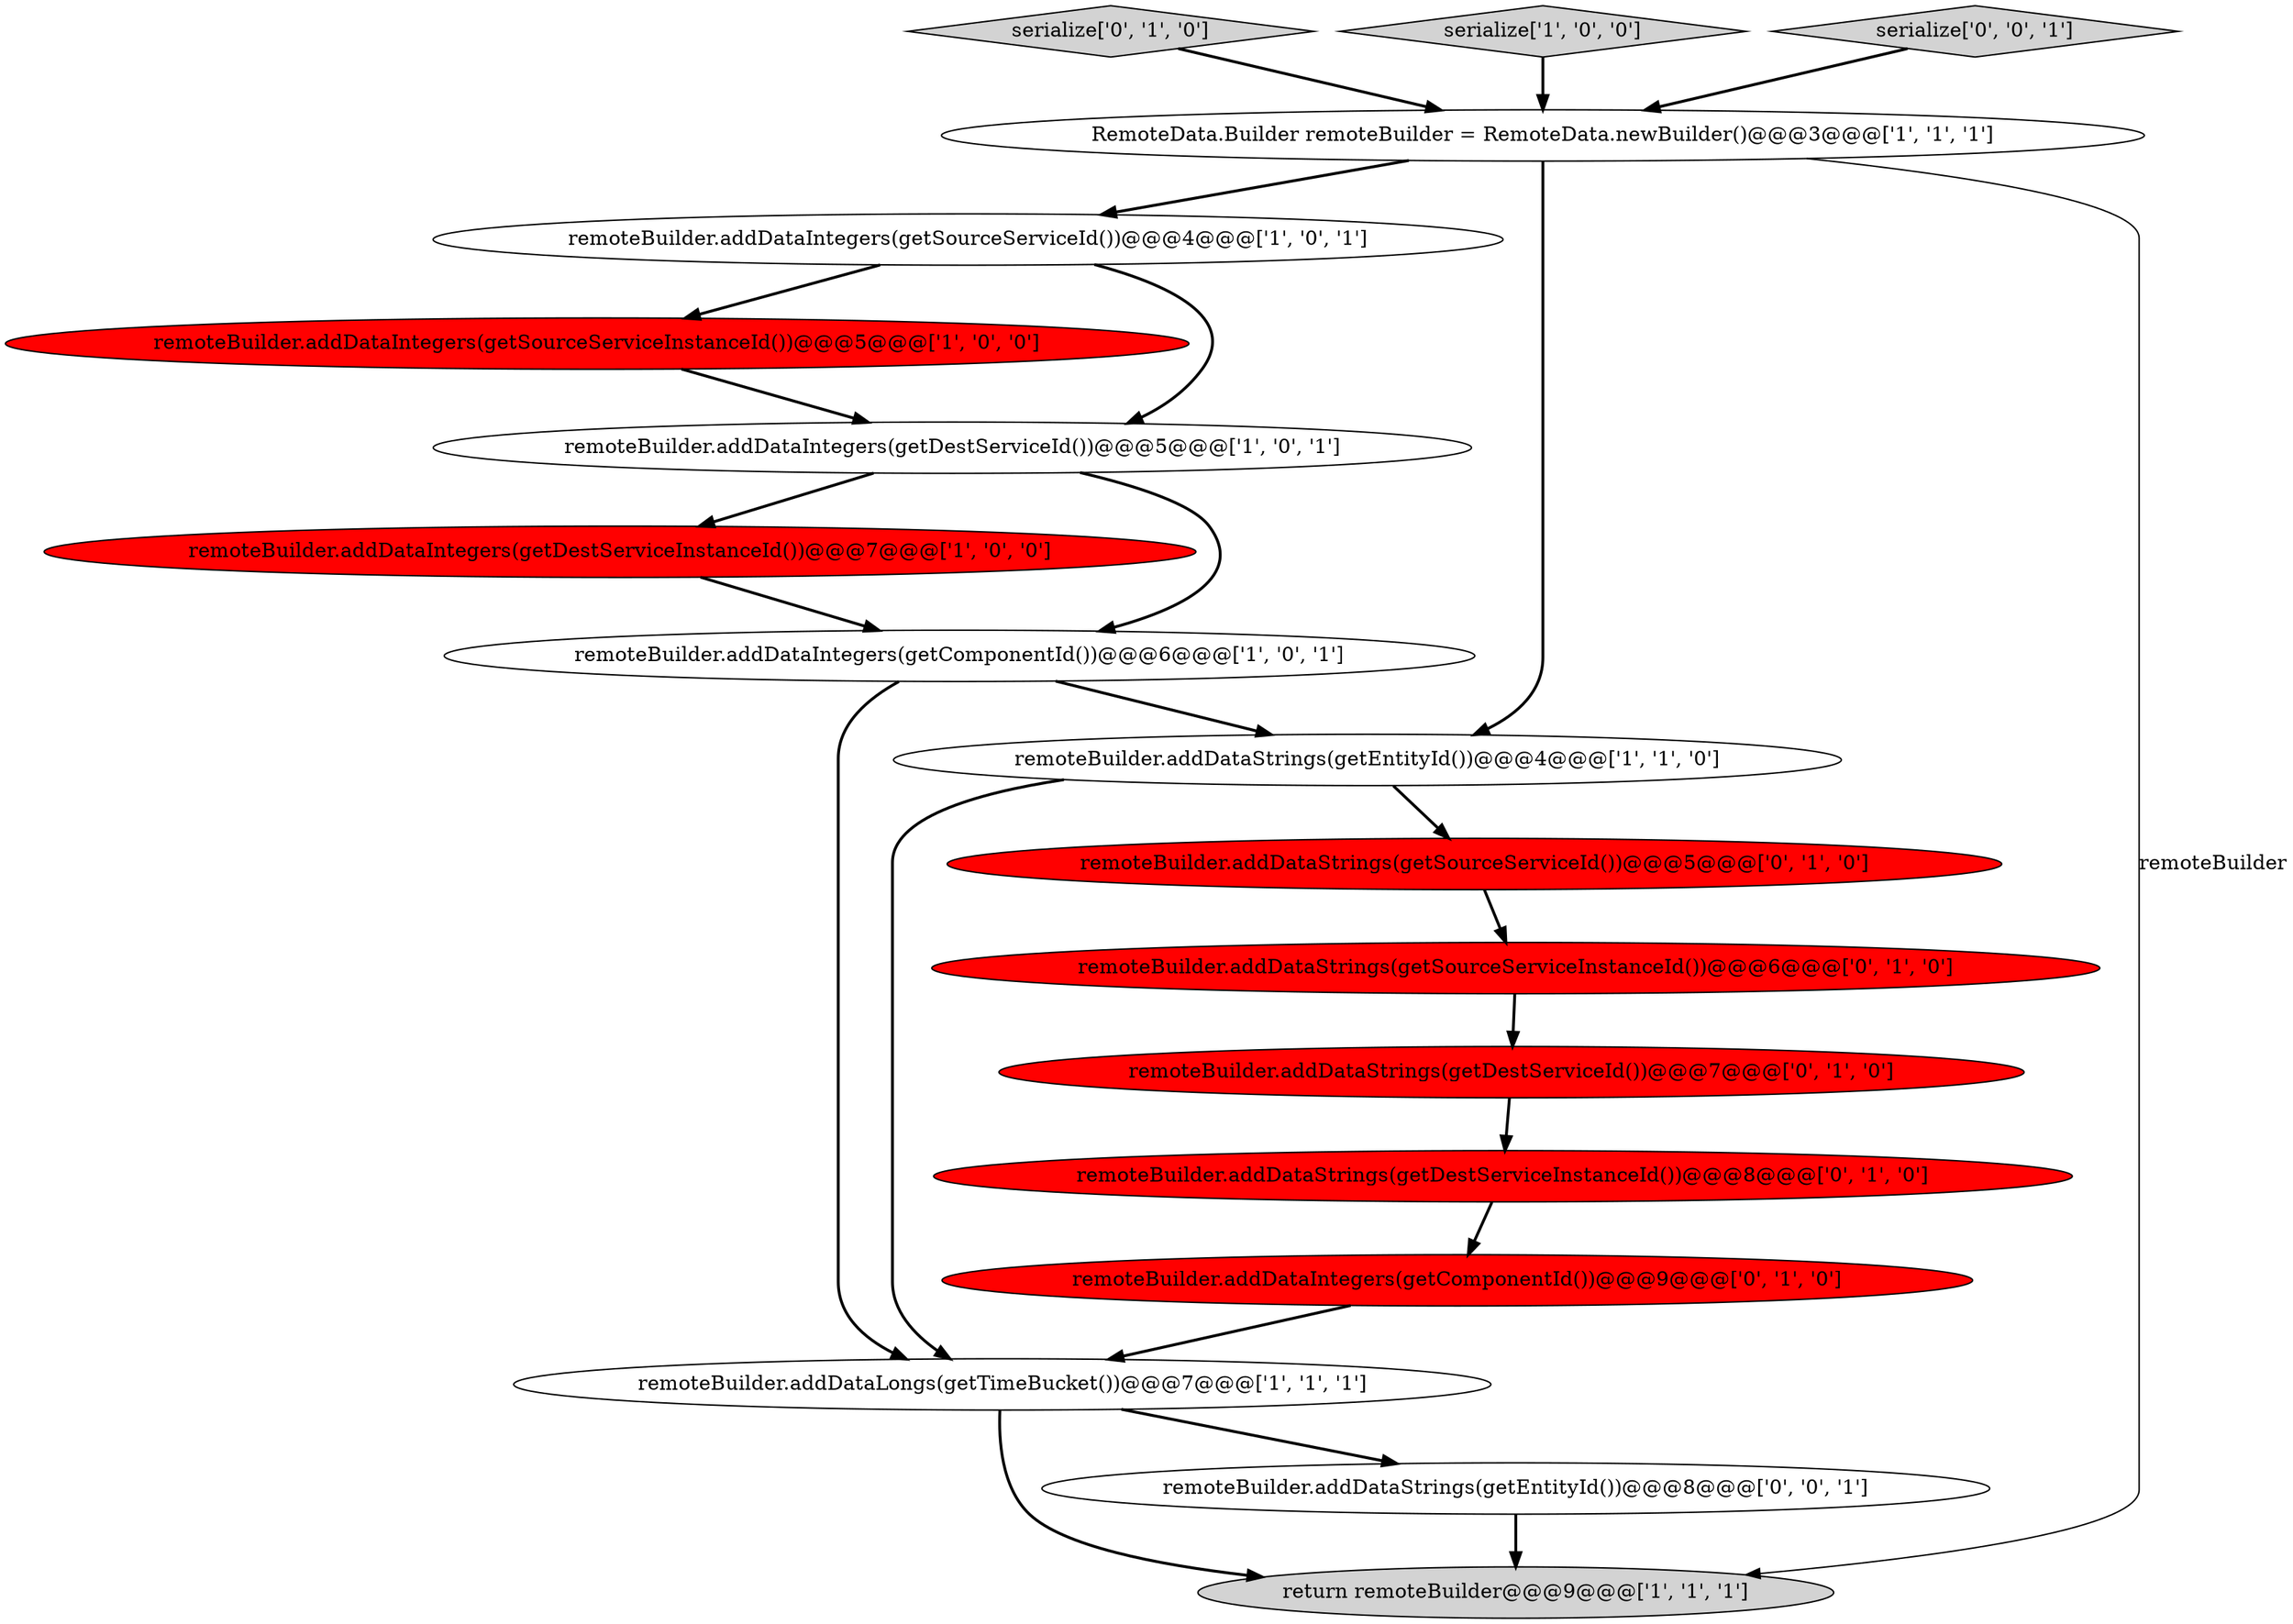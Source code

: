 digraph {
13 [style = filled, label = "serialize['0', '1', '0']", fillcolor = lightgray, shape = diamond image = "AAA0AAABBB2BBB"];
3 [style = filled, label = "remoteBuilder.addDataIntegers(getDestServiceInstanceId())@@@7@@@['1', '0', '0']", fillcolor = red, shape = ellipse image = "AAA1AAABBB1BBB"];
2 [style = filled, label = "RemoteData.Builder remoteBuilder = RemoteData.newBuilder()@@@3@@@['1', '1', '1']", fillcolor = white, shape = ellipse image = "AAA0AAABBB1BBB"];
16 [style = filled, label = "remoteBuilder.addDataStrings(getEntityId())@@@8@@@['0', '0', '1']", fillcolor = white, shape = ellipse image = "AAA0AAABBB3BBB"];
6 [style = filled, label = "remoteBuilder.addDataIntegers(getSourceServiceId())@@@4@@@['1', '0', '1']", fillcolor = white, shape = ellipse image = "AAA0AAABBB1BBB"];
1 [style = filled, label = "remoteBuilder.addDataIntegers(getSourceServiceInstanceId())@@@5@@@['1', '0', '0']", fillcolor = red, shape = ellipse image = "AAA1AAABBB1BBB"];
9 [style = filled, label = "remoteBuilder.addDataStrings(getEntityId())@@@4@@@['1', '1', '0']", fillcolor = white, shape = ellipse image = "AAA0AAABBB1BBB"];
12 [style = filled, label = "remoteBuilder.addDataStrings(getDestServiceId())@@@7@@@['0', '1', '0']", fillcolor = red, shape = ellipse image = "AAA1AAABBB2BBB"];
4 [style = filled, label = "remoteBuilder.addDataLongs(getTimeBucket())@@@7@@@['1', '1', '1']", fillcolor = white, shape = ellipse image = "AAA0AAABBB1BBB"];
11 [style = filled, label = "remoteBuilder.addDataStrings(getSourceServiceInstanceId())@@@6@@@['0', '1', '0']", fillcolor = red, shape = ellipse image = "AAA1AAABBB2BBB"];
7 [style = filled, label = "remoteBuilder.addDataIntegers(getDestServiceId())@@@5@@@['1', '0', '1']", fillcolor = white, shape = ellipse image = "AAA0AAABBB1BBB"];
10 [style = filled, label = "remoteBuilder.addDataStrings(getDestServiceInstanceId())@@@8@@@['0', '1', '0']", fillcolor = red, shape = ellipse image = "AAA1AAABBB2BBB"];
5 [style = filled, label = "serialize['1', '0', '0']", fillcolor = lightgray, shape = diamond image = "AAA0AAABBB1BBB"];
17 [style = filled, label = "serialize['0', '0', '1']", fillcolor = lightgray, shape = diamond image = "AAA0AAABBB3BBB"];
8 [style = filled, label = "return remoteBuilder@@@9@@@['1', '1', '1']", fillcolor = lightgray, shape = ellipse image = "AAA0AAABBB1BBB"];
0 [style = filled, label = "remoteBuilder.addDataIntegers(getComponentId())@@@6@@@['1', '0', '1']", fillcolor = white, shape = ellipse image = "AAA0AAABBB1BBB"];
14 [style = filled, label = "remoteBuilder.addDataIntegers(getComponentId())@@@9@@@['0', '1', '0']", fillcolor = red, shape = ellipse image = "AAA1AAABBB2BBB"];
15 [style = filled, label = "remoteBuilder.addDataStrings(getSourceServiceId())@@@5@@@['0', '1', '0']", fillcolor = red, shape = ellipse image = "AAA1AAABBB2BBB"];
0->9 [style = bold, label=""];
16->8 [style = bold, label=""];
10->14 [style = bold, label=""];
2->6 [style = bold, label=""];
9->4 [style = bold, label=""];
11->12 [style = bold, label=""];
7->0 [style = bold, label=""];
2->8 [style = solid, label="remoteBuilder"];
2->9 [style = bold, label=""];
1->7 [style = bold, label=""];
7->3 [style = bold, label=""];
3->0 [style = bold, label=""];
6->1 [style = bold, label=""];
5->2 [style = bold, label=""];
12->10 [style = bold, label=""];
14->4 [style = bold, label=""];
15->11 [style = bold, label=""];
17->2 [style = bold, label=""];
0->4 [style = bold, label=""];
9->15 [style = bold, label=""];
4->8 [style = bold, label=""];
6->7 [style = bold, label=""];
4->16 [style = bold, label=""];
13->2 [style = bold, label=""];
}
